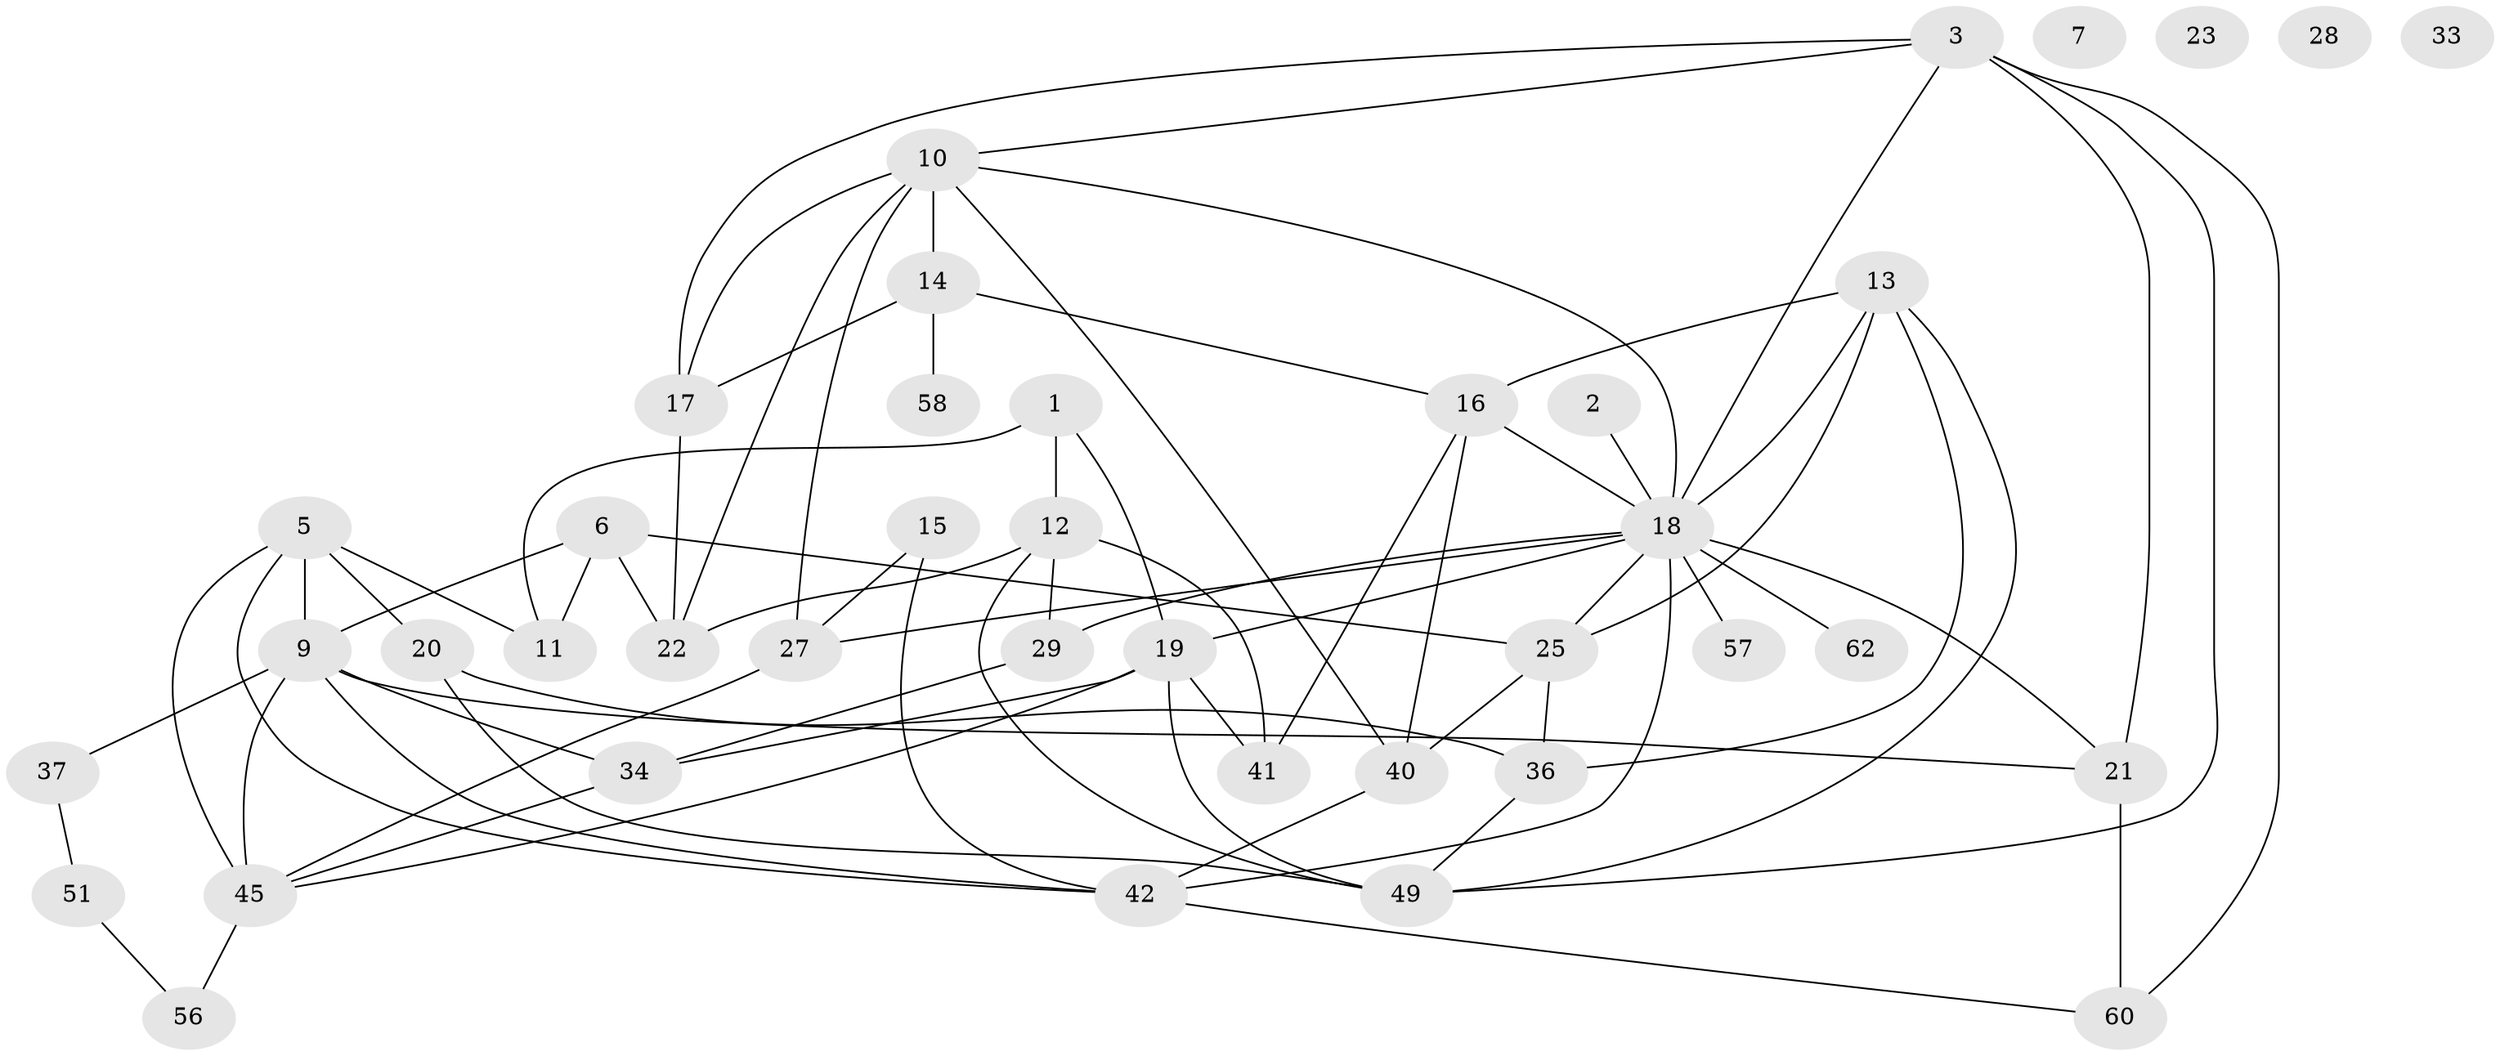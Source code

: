 // Generated by graph-tools (version 1.1) at 2025/23/03/03/25 07:23:25]
// undirected, 40 vertices, 74 edges
graph export_dot {
graph [start="1"]
  node [color=gray90,style=filled];
  1 [super="+35"];
  2;
  3 [super="+4"];
  5 [super="+54"];
  6 [super="+8"];
  7;
  9 [super="+43"];
  10 [super="+24"];
  11;
  12 [super="+31"];
  13 [super="+26"];
  14 [super="+32"];
  15;
  16 [super="+55"];
  17 [super="+38"];
  18 [super="+59"];
  19 [super="+47"];
  20 [super="+44"];
  21 [super="+39"];
  22;
  23;
  25 [super="+30"];
  27 [super="+50"];
  28;
  29;
  33;
  34 [super="+48"];
  36 [super="+52"];
  37;
  40 [super="+46"];
  41;
  42 [super="+61"];
  45 [super="+53"];
  49;
  51;
  56;
  57;
  58;
  60;
  62;
  1 -- 11;
  1 -- 19;
  1 -- 12;
  2 -- 18;
  3 -- 21;
  3 -- 60;
  3 -- 18;
  3 -- 17;
  3 -- 49;
  3 -- 10;
  5 -- 9;
  5 -- 11;
  5 -- 45;
  5 -- 42;
  5 -- 20;
  6 -- 22;
  6 -- 25;
  6 -- 11;
  6 -- 9;
  9 -- 37;
  9 -- 42;
  9 -- 34;
  9 -- 45;
  9 -- 21;
  10 -- 27;
  10 -- 18;
  10 -- 17;
  10 -- 22;
  10 -- 40;
  10 -- 14;
  12 -- 29;
  12 -- 41;
  12 -- 22;
  12 -- 49;
  13 -- 16;
  13 -- 25;
  13 -- 49;
  13 -- 18;
  13 -- 36;
  14 -- 17;
  14 -- 16;
  14 -- 58;
  15 -- 42;
  15 -- 27;
  16 -- 41;
  16 -- 18;
  16 -- 40;
  17 -- 22;
  18 -- 62 [weight=2];
  18 -- 42;
  18 -- 25;
  18 -- 29;
  18 -- 57;
  18 -- 19;
  18 -- 21;
  18 -- 27;
  19 -- 41;
  19 -- 49;
  19 -- 34;
  19 -- 45;
  20 -- 36;
  20 -- 49;
  21 -- 60;
  25 -- 40;
  25 -- 36;
  27 -- 45;
  29 -- 34;
  34 -- 45;
  36 -- 49;
  37 -- 51;
  40 -- 42;
  42 -- 60;
  45 -- 56;
  51 -- 56;
}
